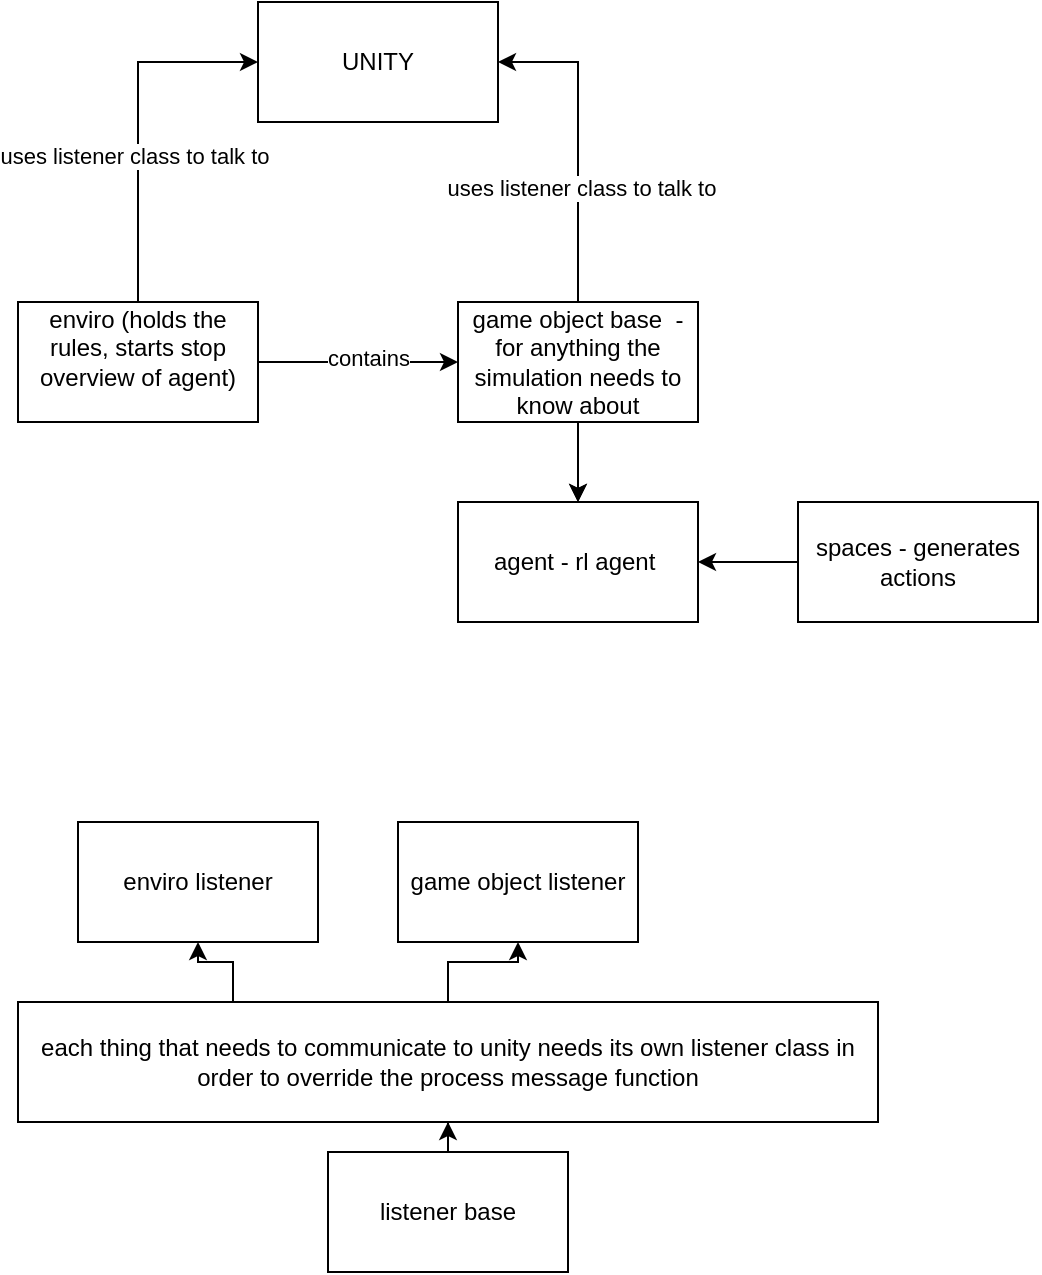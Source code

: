 <mxfile version="23.1.7" type="device">
  <diagram name="Page-1" id="Qm_yu5M5WxUvYvguuMmG">
    <mxGraphModel dx="1434" dy="772" grid="1" gridSize="10" guides="1" tooltips="1" connect="1" arrows="1" fold="1" page="1" pageScale="1" pageWidth="827" pageHeight="1169" math="0" shadow="0">
      <root>
        <mxCell id="0" />
        <mxCell id="1" parent="0" />
        <mxCell id="-Z2bMTCcIalAlCx4_o44-6" style="edgeStyle=orthogonalEdgeStyle;rounded=0;orthogonalLoop=1;jettySize=auto;html=1;" edge="1" parent="1" source="-Z2bMTCcIalAlCx4_o44-1" target="-Z2bMTCcIalAlCx4_o44-2">
          <mxGeometry relative="1" as="geometry" />
        </mxCell>
        <mxCell id="-Z2bMTCcIalAlCx4_o44-12" value="contains" style="edgeLabel;html=1;align=center;verticalAlign=middle;resizable=0;points=[];" vertex="1" connectable="0" parent="-Z2bMTCcIalAlCx4_o44-6">
          <mxGeometry x="0.1" y="2" relative="1" as="geometry">
            <mxPoint as="offset" />
          </mxGeometry>
        </mxCell>
        <mxCell id="-Z2bMTCcIalAlCx4_o44-14" style="edgeStyle=orthogonalEdgeStyle;rounded=0;orthogonalLoop=1;jettySize=auto;html=1;entryX=0;entryY=0.5;entryDx=0;entryDy=0;" edge="1" parent="1" source="-Z2bMTCcIalAlCx4_o44-1" target="-Z2bMTCcIalAlCx4_o44-13">
          <mxGeometry relative="1" as="geometry" />
        </mxCell>
        <mxCell id="-Z2bMTCcIalAlCx4_o44-15" value="uses listener class to talk to" style="edgeLabel;html=1;align=center;verticalAlign=middle;resizable=0;points=[];" vertex="1" connectable="0" parent="-Z2bMTCcIalAlCx4_o44-14">
          <mxGeometry x="-0.189" y="2" relative="1" as="geometry">
            <mxPoint as="offset" />
          </mxGeometry>
        </mxCell>
        <mxCell id="-Z2bMTCcIalAlCx4_o44-1" value="enviro (holds the rules, starts stop overview of agent)&lt;div&gt;&lt;br/&gt;&lt;/div&gt;" style="rounded=0;whiteSpace=wrap;html=1;" vertex="1" parent="1">
          <mxGeometry x="100" y="170" width="120" height="60" as="geometry" />
        </mxCell>
        <mxCell id="-Z2bMTCcIalAlCx4_o44-8" style="edgeStyle=orthogonalEdgeStyle;rounded=0;orthogonalLoop=1;jettySize=auto;html=1;entryX=0.5;entryY=0;entryDx=0;entryDy=0;" edge="1" parent="1" source="-Z2bMTCcIalAlCx4_o44-2" target="-Z2bMTCcIalAlCx4_o44-5">
          <mxGeometry relative="1" as="geometry" />
        </mxCell>
        <mxCell id="-Z2bMTCcIalAlCx4_o44-9" value="" style="edgeStyle=orthogonalEdgeStyle;rounded=0;orthogonalLoop=1;jettySize=auto;html=1;" edge="1" parent="1" source="-Z2bMTCcIalAlCx4_o44-2" target="-Z2bMTCcIalAlCx4_o44-5">
          <mxGeometry relative="1" as="geometry" />
        </mxCell>
        <mxCell id="-Z2bMTCcIalAlCx4_o44-16" style="edgeStyle=orthogonalEdgeStyle;rounded=0;orthogonalLoop=1;jettySize=auto;html=1;entryX=1;entryY=0.5;entryDx=0;entryDy=0;" edge="1" parent="1" source="-Z2bMTCcIalAlCx4_o44-2" target="-Z2bMTCcIalAlCx4_o44-13">
          <mxGeometry relative="1" as="geometry" />
        </mxCell>
        <mxCell id="-Z2bMTCcIalAlCx4_o44-17" value="uses listener class to talk to&amp;nbsp;" style="edgeLabel;html=1;align=center;verticalAlign=middle;resizable=0;points=[];" vertex="1" connectable="0" parent="-Z2bMTCcIalAlCx4_o44-16">
          <mxGeometry x="-0.287" y="-3" relative="1" as="geometry">
            <mxPoint as="offset" />
          </mxGeometry>
        </mxCell>
        <mxCell id="-Z2bMTCcIalAlCx4_o44-2" value="game object base&amp;nbsp; - for anything the simulation needs to know about" style="rounded=0;whiteSpace=wrap;html=1;" vertex="1" parent="1">
          <mxGeometry x="320" y="170" width="120" height="60" as="geometry" />
        </mxCell>
        <mxCell id="-Z2bMTCcIalAlCx4_o44-20" style="edgeStyle=orthogonalEdgeStyle;rounded=0;orthogonalLoop=1;jettySize=auto;html=1;" edge="1" parent="1" source="-Z2bMTCcIalAlCx4_o44-4" target="-Z2bMTCcIalAlCx4_o44-5">
          <mxGeometry relative="1" as="geometry" />
        </mxCell>
        <mxCell id="-Z2bMTCcIalAlCx4_o44-4" value="spaces - generates actions" style="rounded=0;whiteSpace=wrap;html=1;" vertex="1" parent="1">
          <mxGeometry x="490" y="270" width="120" height="60" as="geometry" />
        </mxCell>
        <mxCell id="-Z2bMTCcIalAlCx4_o44-5" value="agent - rl agent&amp;nbsp;" style="rounded=0;whiteSpace=wrap;html=1;" vertex="1" parent="1">
          <mxGeometry x="320" y="270" width="120" height="60" as="geometry" />
        </mxCell>
        <mxCell id="-Z2bMTCcIalAlCx4_o44-13" value="UNITY" style="rounded=0;whiteSpace=wrap;html=1;" vertex="1" parent="1">
          <mxGeometry x="220" y="20" width="120" height="60" as="geometry" />
        </mxCell>
        <mxCell id="-Z2bMTCcIalAlCx4_o44-26" value="" style="edgeStyle=orthogonalEdgeStyle;rounded=0;orthogonalLoop=1;jettySize=auto;html=1;" edge="1" parent="1" source="-Z2bMTCcIalAlCx4_o44-23" target="-Z2bMTCcIalAlCx4_o44-24">
          <mxGeometry relative="1" as="geometry" />
        </mxCell>
        <mxCell id="-Z2bMTCcIalAlCx4_o44-23" value="listener base" style="rounded=0;whiteSpace=wrap;html=1;" vertex="1" parent="1">
          <mxGeometry x="255" y="595" width="120" height="60" as="geometry" />
        </mxCell>
        <mxCell id="-Z2bMTCcIalAlCx4_o44-30" style="edgeStyle=orthogonalEdgeStyle;rounded=0;orthogonalLoop=1;jettySize=auto;html=1;" edge="1" parent="1" source="-Z2bMTCcIalAlCx4_o44-24" target="-Z2bMTCcIalAlCx4_o44-29">
          <mxGeometry relative="1" as="geometry" />
        </mxCell>
        <mxCell id="-Z2bMTCcIalAlCx4_o44-33" style="edgeStyle=orthogonalEdgeStyle;rounded=0;orthogonalLoop=1;jettySize=auto;html=1;exitX=0.25;exitY=0;exitDx=0;exitDy=0;" edge="1" parent="1" source="-Z2bMTCcIalAlCx4_o44-24" target="-Z2bMTCcIalAlCx4_o44-27">
          <mxGeometry relative="1" as="geometry" />
        </mxCell>
        <mxCell id="-Z2bMTCcIalAlCx4_o44-24" value="each thing that needs to communicate to unity needs its own listener class in order to override the process message function" style="rounded=0;whiteSpace=wrap;html=1;" vertex="1" parent="1">
          <mxGeometry x="100" y="520" width="430" height="60" as="geometry" />
        </mxCell>
        <mxCell id="-Z2bMTCcIalAlCx4_o44-27" value="enviro listener" style="rounded=0;whiteSpace=wrap;html=1;" vertex="1" parent="1">
          <mxGeometry x="130" y="430" width="120" height="60" as="geometry" />
        </mxCell>
        <mxCell id="-Z2bMTCcIalAlCx4_o44-29" value="game object listener" style="rounded=0;whiteSpace=wrap;html=1;" vertex="1" parent="1">
          <mxGeometry x="290" y="430" width="120" height="60" as="geometry" />
        </mxCell>
      </root>
    </mxGraphModel>
  </diagram>
</mxfile>
